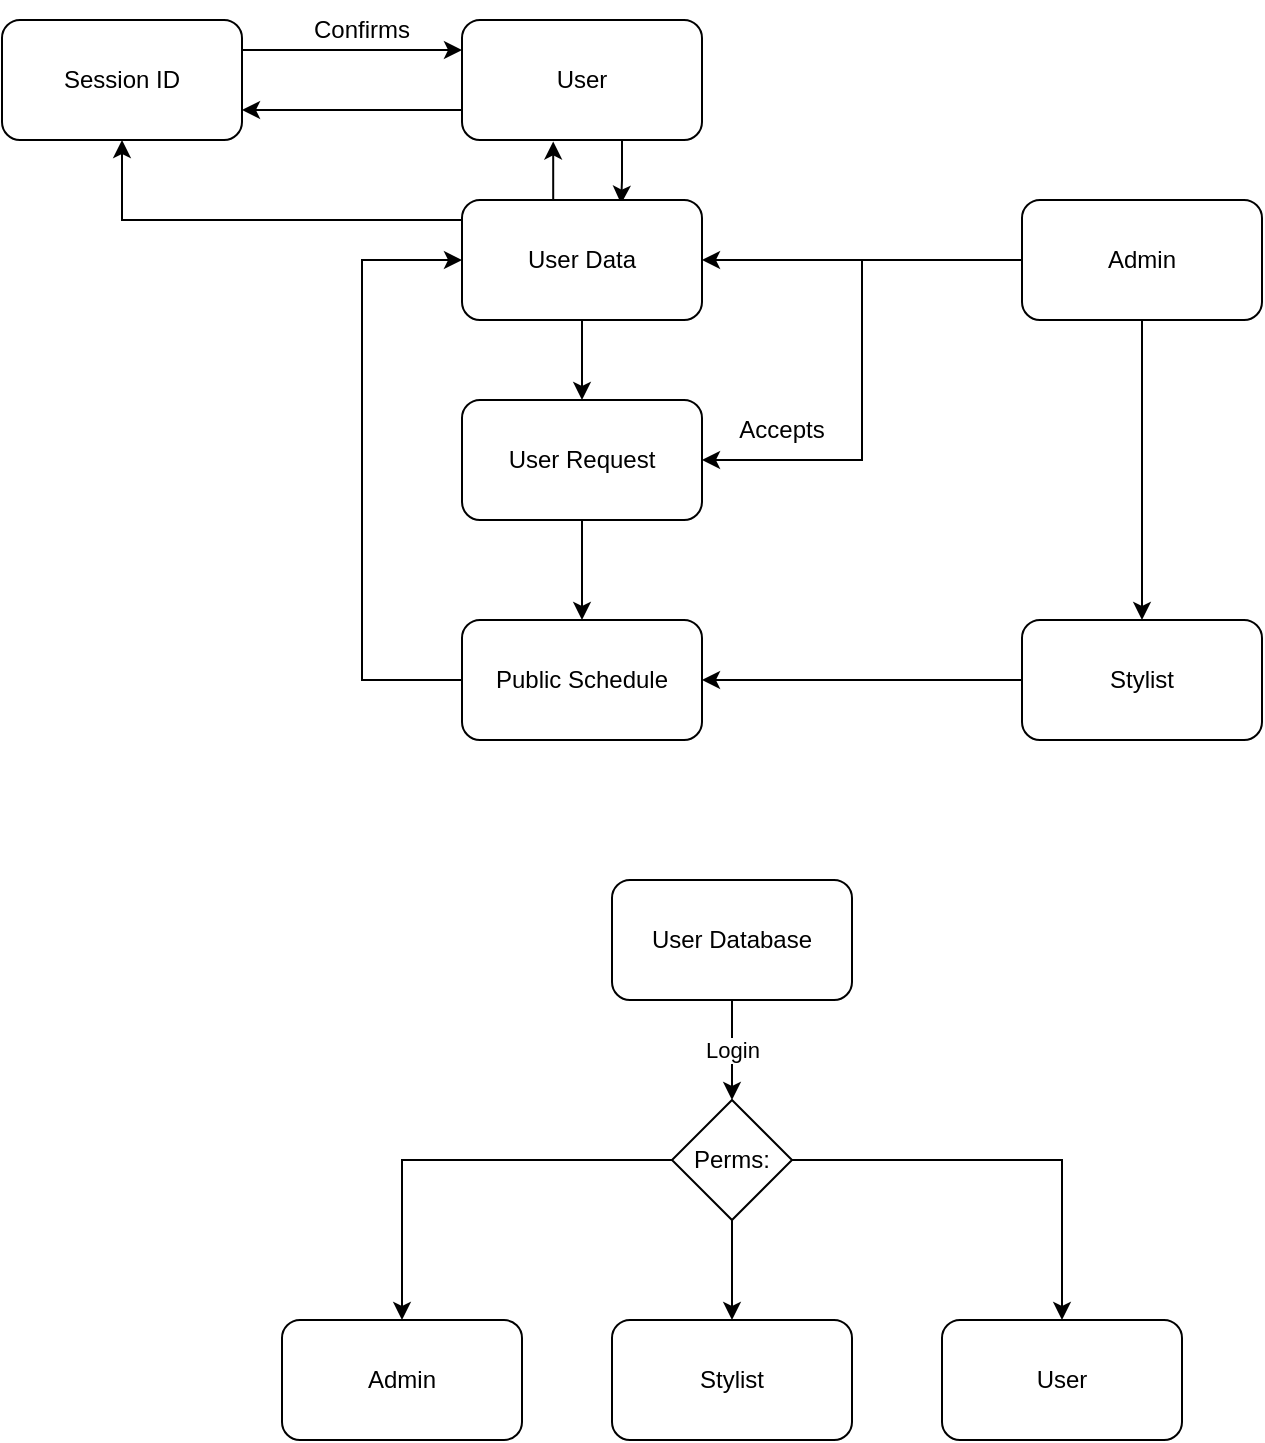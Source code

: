 <mxfile version="21.3.4" type="device">
  <diagram name="Page-1" id="4j0HkpreP9iEHoi3xM4y">
    <mxGraphModel dx="1326" dy="692" grid="1" gridSize="10" guides="1" tooltips="1" connect="1" arrows="1" fold="1" page="1" pageScale="1" pageWidth="850" pageHeight="1100" math="0" shadow="0">
      <root>
        <mxCell id="0" />
        <mxCell id="1" parent="0" />
        <mxCell id="QhxZjhNTOZm1jVaaefjh-6" style="edgeStyle=orthogonalEdgeStyle;rounded=0;orthogonalLoop=1;jettySize=auto;html=1;entryX=1;entryY=0.75;entryDx=0;entryDy=0;" edge="1" parent="1" source="QhxZjhNTOZm1jVaaefjh-1" target="QhxZjhNTOZm1jVaaefjh-4">
          <mxGeometry relative="1" as="geometry">
            <Array as="points">
              <mxPoint x="230" y="85" />
              <mxPoint x="230" y="85" />
            </Array>
          </mxGeometry>
        </mxCell>
        <mxCell id="QhxZjhNTOZm1jVaaefjh-10" style="edgeStyle=orthogonalEdgeStyle;rounded=0;orthogonalLoop=1;jettySize=auto;html=1;entryX=0.663;entryY=0.031;entryDx=0;entryDy=0;entryPerimeter=0;" edge="1" parent="1" source="QhxZjhNTOZm1jVaaefjh-1" target="QhxZjhNTOZm1jVaaefjh-7">
          <mxGeometry relative="1" as="geometry">
            <Array as="points">
              <mxPoint x="370" y="120" />
              <mxPoint x="370" y="120" />
            </Array>
          </mxGeometry>
        </mxCell>
        <object label="User" id="QhxZjhNTOZm1jVaaefjh-1">
          <mxCell style="rounded=1;whiteSpace=wrap;html=1;" vertex="1" parent="1">
            <mxGeometry x="290" y="40" width="120" height="60" as="geometry" />
          </mxCell>
        </object>
        <mxCell id="QhxZjhNTOZm1jVaaefjh-5" style="edgeStyle=orthogonalEdgeStyle;rounded=0;orthogonalLoop=1;jettySize=auto;html=1;exitX=0.5;exitY=1;exitDx=0;exitDy=0;exitPerimeter=0;" edge="1" parent="1" source="QhxZjhNTOZm1jVaaefjh-2" target="QhxZjhNTOZm1jVaaefjh-3">
          <mxGeometry relative="1" as="geometry">
            <mxPoint x="530" y="100" as="targetPoint" />
          </mxGeometry>
        </mxCell>
        <mxCell id="QhxZjhNTOZm1jVaaefjh-11" style="edgeStyle=orthogonalEdgeStyle;rounded=0;orthogonalLoop=1;jettySize=auto;html=1;entryX=1;entryY=0.5;entryDx=0;entryDy=0;" edge="1" parent="1" source="QhxZjhNTOZm1jVaaefjh-2" target="QhxZjhNTOZm1jVaaefjh-7">
          <mxGeometry relative="1" as="geometry" />
        </mxCell>
        <mxCell id="QhxZjhNTOZm1jVaaefjh-18" style="edgeStyle=orthogonalEdgeStyle;rounded=0;orthogonalLoop=1;jettySize=auto;html=1;entryX=1;entryY=0.5;entryDx=0;entryDy=0;" edge="1" parent="1" source="QhxZjhNTOZm1jVaaefjh-2" target="QhxZjhNTOZm1jVaaefjh-13">
          <mxGeometry relative="1" as="geometry" />
        </mxCell>
        <mxCell id="QhxZjhNTOZm1jVaaefjh-2" value="Admin" style="rounded=1;whiteSpace=wrap;html=1;" vertex="1" parent="1">
          <mxGeometry x="570" y="130" width="120" height="60" as="geometry" />
        </mxCell>
        <mxCell id="QhxZjhNTOZm1jVaaefjh-19" style="edgeStyle=orthogonalEdgeStyle;rounded=0;orthogonalLoop=1;jettySize=auto;html=1;" edge="1" parent="1" source="QhxZjhNTOZm1jVaaefjh-3" target="QhxZjhNTOZm1jVaaefjh-15">
          <mxGeometry relative="1" as="geometry" />
        </mxCell>
        <mxCell id="QhxZjhNTOZm1jVaaefjh-3" value="Stylist" style="rounded=1;whiteSpace=wrap;html=1;" vertex="1" parent="1">
          <mxGeometry x="570" y="340" width="120" height="60" as="geometry" />
        </mxCell>
        <mxCell id="QhxZjhNTOZm1jVaaefjh-12" style="edgeStyle=orthogonalEdgeStyle;rounded=0;orthogonalLoop=1;jettySize=auto;html=1;entryX=0;entryY=0.25;entryDx=0;entryDy=0;" edge="1" parent="1" source="QhxZjhNTOZm1jVaaefjh-4" target="QhxZjhNTOZm1jVaaefjh-1">
          <mxGeometry relative="1" as="geometry">
            <Array as="points">
              <mxPoint x="210" y="55" />
              <mxPoint x="210" y="55" />
            </Array>
          </mxGeometry>
        </mxCell>
        <mxCell id="QhxZjhNTOZm1jVaaefjh-4" value="Session ID" style="rounded=1;whiteSpace=wrap;html=1;" vertex="1" parent="1">
          <mxGeometry x="60" y="40" width="120" height="60" as="geometry" />
        </mxCell>
        <mxCell id="QhxZjhNTOZm1jVaaefjh-9" style="edgeStyle=orthogonalEdgeStyle;rounded=0;orthogonalLoop=1;jettySize=auto;html=1;entryX=0.5;entryY=1;entryDx=0;entryDy=0;" edge="1" parent="1" source="QhxZjhNTOZm1jVaaefjh-7" target="QhxZjhNTOZm1jVaaefjh-4">
          <mxGeometry relative="1" as="geometry">
            <Array as="points">
              <mxPoint x="120" y="140" />
            </Array>
          </mxGeometry>
        </mxCell>
        <mxCell id="QhxZjhNTOZm1jVaaefjh-14" style="edgeStyle=orthogonalEdgeStyle;rounded=0;orthogonalLoop=1;jettySize=auto;html=1;entryX=0.5;entryY=0;entryDx=0;entryDy=0;" edge="1" parent="1" source="QhxZjhNTOZm1jVaaefjh-7" target="QhxZjhNTOZm1jVaaefjh-13">
          <mxGeometry relative="1" as="geometry" />
        </mxCell>
        <mxCell id="QhxZjhNTOZm1jVaaefjh-23" style="edgeStyle=orthogonalEdgeStyle;rounded=0;orthogonalLoop=1;jettySize=auto;html=1;entryX=0.38;entryY=1.012;entryDx=0;entryDy=0;exitX=0.25;exitY=0;exitDx=0;exitDy=0;entryPerimeter=0;" edge="1" parent="1" source="QhxZjhNTOZm1jVaaefjh-7" target="QhxZjhNTOZm1jVaaefjh-1">
          <mxGeometry relative="1" as="geometry" />
        </mxCell>
        <mxCell id="QhxZjhNTOZm1jVaaefjh-7" value="User Data" style="rounded=1;whiteSpace=wrap;html=1;" vertex="1" parent="1">
          <mxGeometry x="290" y="130" width="120" height="60" as="geometry" />
        </mxCell>
        <mxCell id="QhxZjhNTOZm1jVaaefjh-20" style="edgeStyle=orthogonalEdgeStyle;rounded=0;orthogonalLoop=1;jettySize=auto;html=1;" edge="1" parent="1" source="QhxZjhNTOZm1jVaaefjh-13" target="QhxZjhNTOZm1jVaaefjh-15">
          <mxGeometry relative="1" as="geometry" />
        </mxCell>
        <mxCell id="QhxZjhNTOZm1jVaaefjh-13" value="User Request" style="rounded=1;whiteSpace=wrap;html=1;" vertex="1" parent="1">
          <mxGeometry x="290" y="230" width="120" height="60" as="geometry" />
        </mxCell>
        <mxCell id="QhxZjhNTOZm1jVaaefjh-22" style="edgeStyle=orthogonalEdgeStyle;rounded=0;orthogonalLoop=1;jettySize=auto;html=1;entryX=0;entryY=0.5;entryDx=0;entryDy=0;" edge="1" parent="1" source="QhxZjhNTOZm1jVaaefjh-15" target="QhxZjhNTOZm1jVaaefjh-7">
          <mxGeometry relative="1" as="geometry">
            <Array as="points">
              <mxPoint x="240" y="370" />
              <mxPoint x="240" y="160" />
            </Array>
          </mxGeometry>
        </mxCell>
        <mxCell id="QhxZjhNTOZm1jVaaefjh-15" value="Public Schedule" style="rounded=1;whiteSpace=wrap;html=1;" vertex="1" parent="1">
          <mxGeometry x="290" y="340" width="120" height="60" as="geometry" />
        </mxCell>
        <mxCell id="QhxZjhNTOZm1jVaaefjh-25" value="Confirms" style="text;html=1;strokeColor=none;fillColor=none;align=center;verticalAlign=middle;whiteSpace=wrap;rounded=0;" vertex="1" parent="1">
          <mxGeometry x="210" y="30" width="60" height="30" as="geometry" />
        </mxCell>
        <mxCell id="QhxZjhNTOZm1jVaaefjh-26" value="Accepts" style="text;html=1;strokeColor=none;fillColor=none;align=center;verticalAlign=middle;whiteSpace=wrap;rounded=0;" vertex="1" parent="1">
          <mxGeometry x="420" y="230" width="60" height="30" as="geometry" />
        </mxCell>
        <mxCell id="QhxZjhNTOZm1jVaaefjh-28" value="User Database" style="rounded=1;whiteSpace=wrap;html=1;" vertex="1" parent="1">
          <mxGeometry x="365" y="470" width="120" height="60" as="geometry" />
        </mxCell>
        <mxCell id="QhxZjhNTOZm1jVaaefjh-34" style="edgeStyle=orthogonalEdgeStyle;rounded=0;orthogonalLoop=1;jettySize=auto;html=1;" edge="1" parent="1" source="QhxZjhNTOZm1jVaaefjh-29" target="QhxZjhNTOZm1jVaaefjh-30">
          <mxGeometry relative="1" as="geometry" />
        </mxCell>
        <mxCell id="QhxZjhNTOZm1jVaaefjh-35" style="edgeStyle=orthogonalEdgeStyle;rounded=0;orthogonalLoop=1;jettySize=auto;html=1;" edge="1" parent="1" source="QhxZjhNTOZm1jVaaefjh-29" target="QhxZjhNTOZm1jVaaefjh-32">
          <mxGeometry relative="1" as="geometry" />
        </mxCell>
        <mxCell id="QhxZjhNTOZm1jVaaefjh-36" style="edgeStyle=orthogonalEdgeStyle;rounded=0;orthogonalLoop=1;jettySize=auto;html=1;" edge="1" parent="1" source="QhxZjhNTOZm1jVaaefjh-29" target="QhxZjhNTOZm1jVaaefjh-31">
          <mxGeometry relative="1" as="geometry" />
        </mxCell>
        <mxCell id="QhxZjhNTOZm1jVaaefjh-29" value="Perms:" style="rhombus;whiteSpace=wrap;html=1;" vertex="1" parent="1">
          <mxGeometry x="395" y="580" width="60" height="60" as="geometry" />
        </mxCell>
        <mxCell id="QhxZjhNTOZm1jVaaefjh-30" value="User" style="rounded=1;whiteSpace=wrap;html=1;" vertex="1" parent="1">
          <mxGeometry x="530" y="690" width="120" height="60" as="geometry" />
        </mxCell>
        <mxCell id="QhxZjhNTOZm1jVaaefjh-31" value="Admin" style="rounded=1;whiteSpace=wrap;html=1;" vertex="1" parent="1">
          <mxGeometry x="200" y="690" width="120" height="60" as="geometry" />
        </mxCell>
        <mxCell id="QhxZjhNTOZm1jVaaefjh-32" value="Stylist" style="rounded=1;whiteSpace=wrap;html=1;" vertex="1" parent="1">
          <mxGeometry x="365" y="690" width="120" height="60" as="geometry" />
        </mxCell>
        <mxCell id="QhxZjhNTOZm1jVaaefjh-37" value="" style="endArrow=classic;html=1;rounded=0;exitX=0.5;exitY=1;exitDx=0;exitDy=0;entryX=0.5;entryY=0;entryDx=0;entryDy=0;" edge="1" parent="1" source="QhxZjhNTOZm1jVaaefjh-28" target="QhxZjhNTOZm1jVaaefjh-29">
          <mxGeometry relative="1" as="geometry">
            <mxPoint x="340" y="660" as="sourcePoint" />
            <mxPoint x="440" y="660" as="targetPoint" />
          </mxGeometry>
        </mxCell>
        <mxCell id="QhxZjhNTOZm1jVaaefjh-38" value="Login" style="edgeLabel;resizable=0;html=1;align=center;verticalAlign=middle;" connectable="0" vertex="1" parent="QhxZjhNTOZm1jVaaefjh-37">
          <mxGeometry relative="1" as="geometry" />
        </mxCell>
      </root>
    </mxGraphModel>
  </diagram>
</mxfile>
